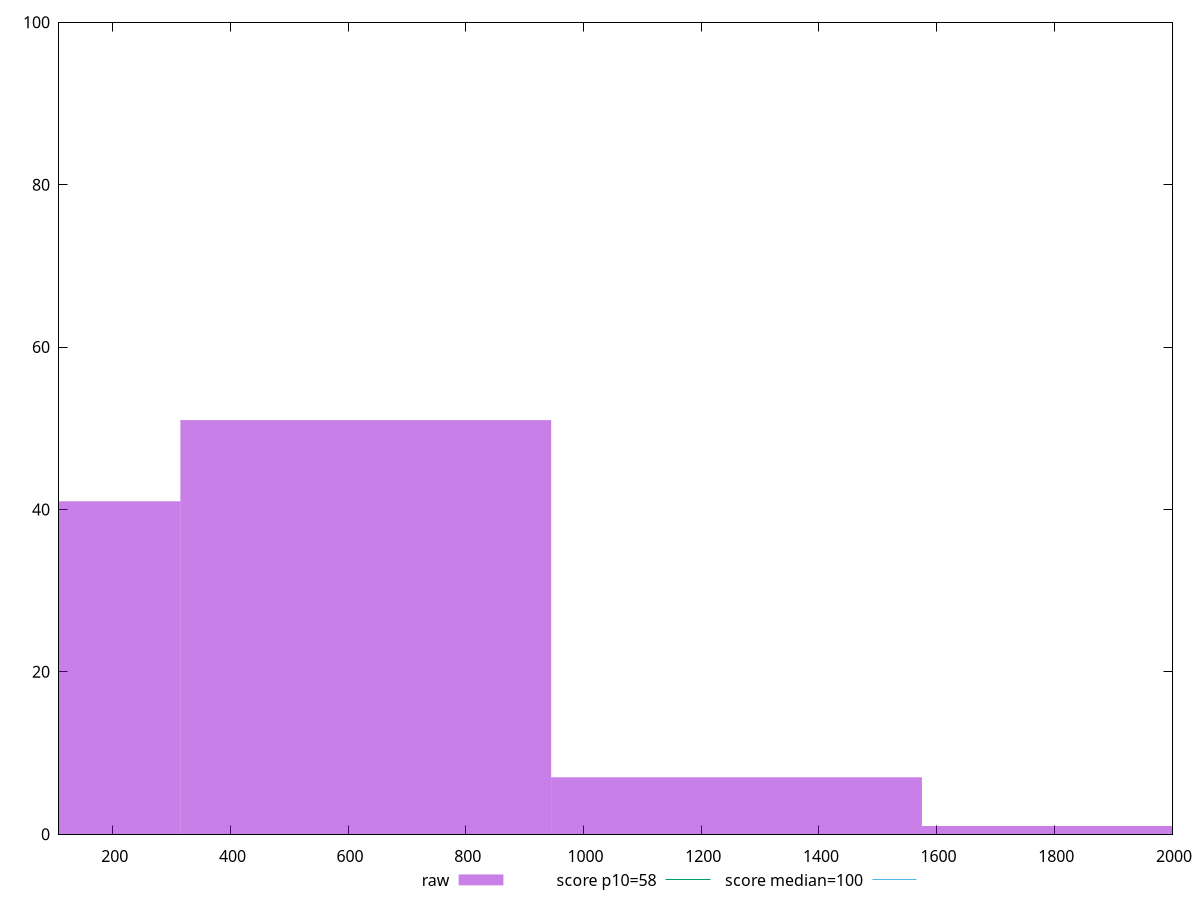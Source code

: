 reset

$raw <<EOF
630.045055303979 51
0 41
1260.090110607958 7
1890.1351659119368 1
EOF

set key outside below
set boxwidth 630.045055303979
set xrange [108.80000000000001:2000.799999999998]
set yrange [0:100]
set trange [0:100]
set style fill transparent solid 0.5 noborder

set parametric
set terminal svg size 640, 490 enhanced background rgb 'white'
set output "report_00015_2021-02-09T16-11-33.973Z/estimated-input-latency/samples/pages+cached/raw/histogram.svg"

plot $raw title "raw" with boxes, \
     58,t title "score p10=58", \
     100,t title "score median=100"

reset
